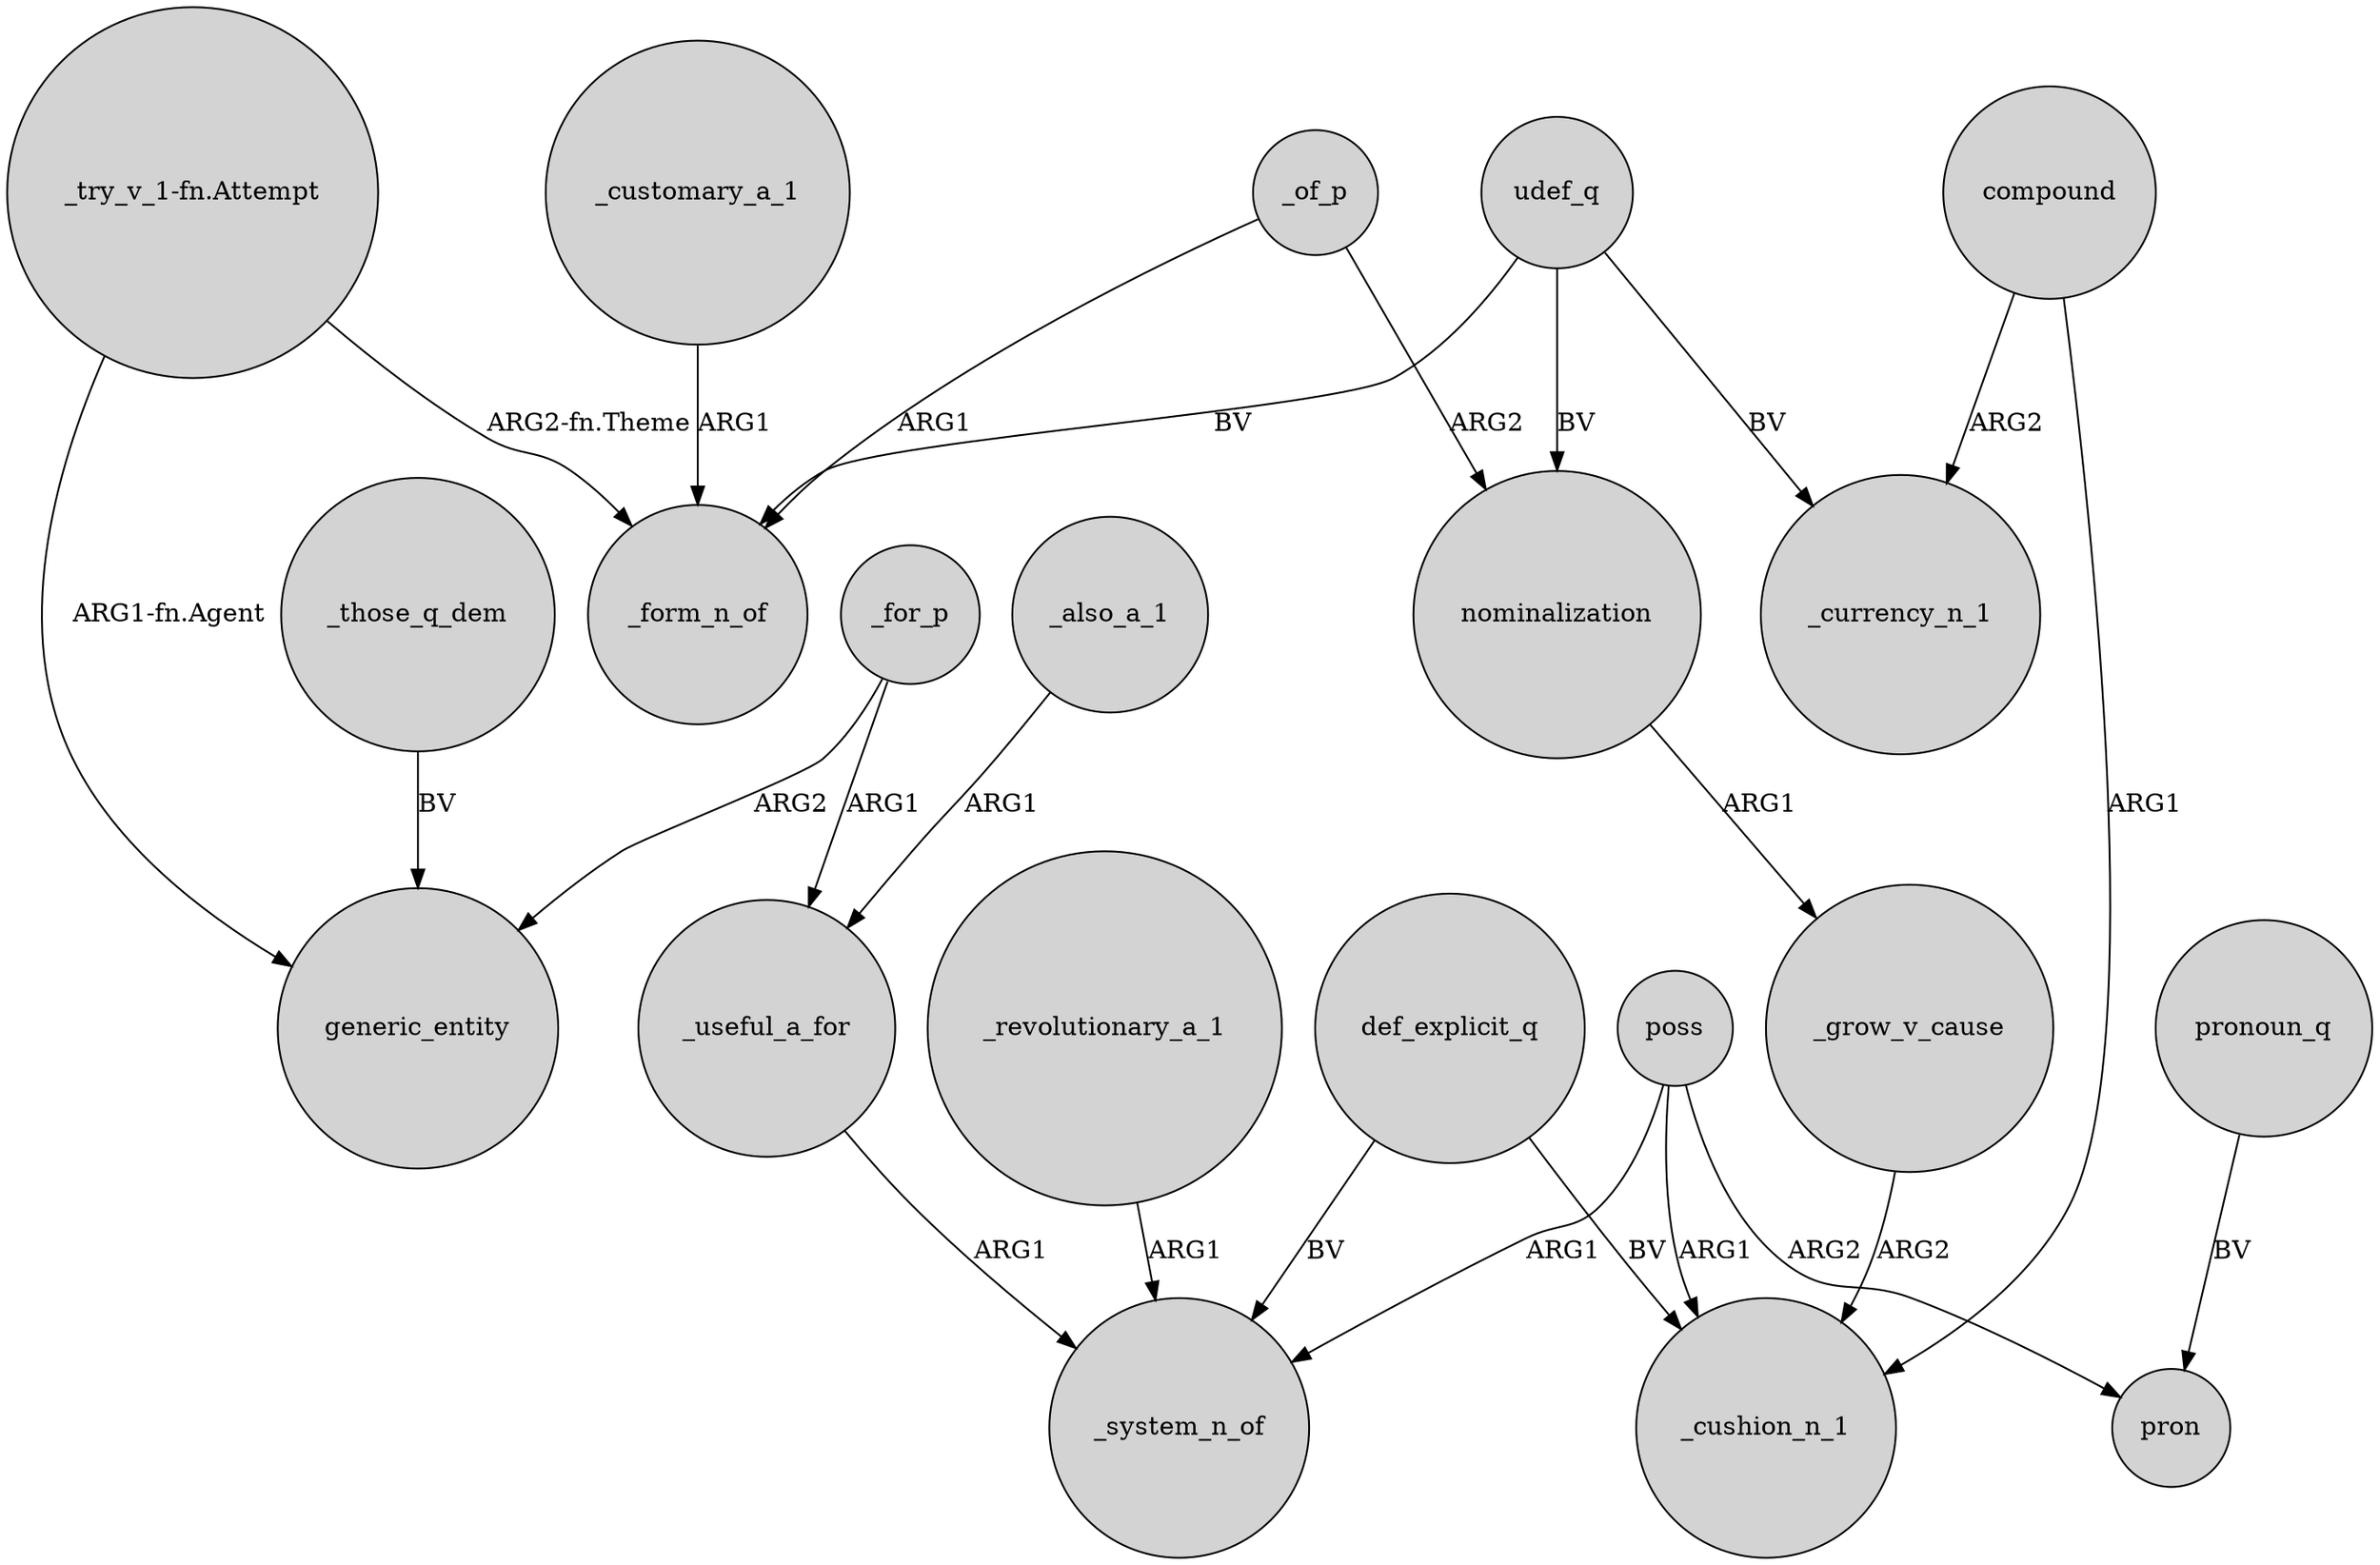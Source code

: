digraph {
	node [shape=circle style=filled]
	"_try_v_1-fn.Attempt" -> generic_entity [label="ARG1-fn.Agent"]
	_grow_v_cause -> _cushion_n_1 [label=ARG2]
	nominalization -> _grow_v_cause [label=ARG1]
	_of_p -> _form_n_of [label=ARG1]
	poss -> pron [label=ARG2]
	_also_a_1 -> _useful_a_for [label=ARG1]
	_for_p -> _useful_a_for [label=ARG1]
	"_try_v_1-fn.Attempt" -> _form_n_of [label="ARG2-fn.Theme"]
	_for_p -> generic_entity [label=ARG2]
	poss -> _system_n_of [label=ARG1]
	def_explicit_q -> _system_n_of [label=BV]
	udef_q -> _currency_n_1 [label=BV]
	poss -> _cushion_n_1 [label=ARG1]
	def_explicit_q -> _cushion_n_1 [label=BV]
	compound -> _currency_n_1 [label=ARG2]
	pronoun_q -> pron [label=BV]
	_of_p -> nominalization [label=ARG2]
	udef_q -> nominalization [label=BV]
	udef_q -> _form_n_of [label=BV]
	compound -> _cushion_n_1 [label=ARG1]
	_customary_a_1 -> _form_n_of [label=ARG1]
	_revolutionary_a_1 -> _system_n_of [label=ARG1]
	_useful_a_for -> _system_n_of [label=ARG1]
	_those_q_dem -> generic_entity [label=BV]
}
